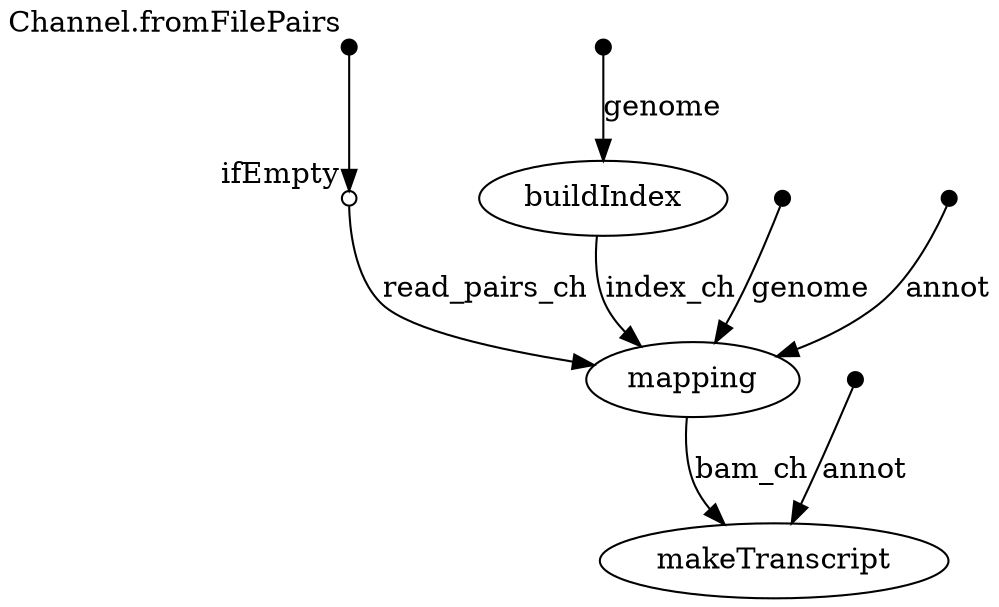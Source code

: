 digraph "pipeline_dag" {
p0 [shape=point,label="",fixedsize=true,width=0.1,xlabel="Channel.fromFilePairs"];
p1 [shape=circle,label="",fixedsize=true,width=0.1,xlabel="ifEmpty"];
p0 -> p1;

p1 [shape=circle,label="",fixedsize=true,width=0.1,xlabel="ifEmpty"];
p6 [label="mapping"];
p1 -> p6 [label="read_pairs_ch"];

p2 [shape=point,label="",fixedsize=true,width=0.1];
p3 [label="buildIndex"];
p2 -> p3 [label="genome"];

p3 [label="buildIndex"];
p6 [label="mapping"];
p3 -> p6 [label="index_ch"];

p4 [shape=point,label="",fixedsize=true,width=0.1];
p6 [label="mapping"];
p4 -> p6 [label="genome"];

p5 [shape=point,label="",fixedsize=true,width=0.1];
p6 [label="mapping"];
p5 -> p6 [label="annot"];

p6 [label="mapping"];
p8 [label="makeTranscript"];
p6 -> p8 [label="bam_ch"];

p7 [shape=point,label="",fixedsize=true,width=0.1];
p8 [label="makeTranscript"];
p7 -> p8 [label="annot"];

}
